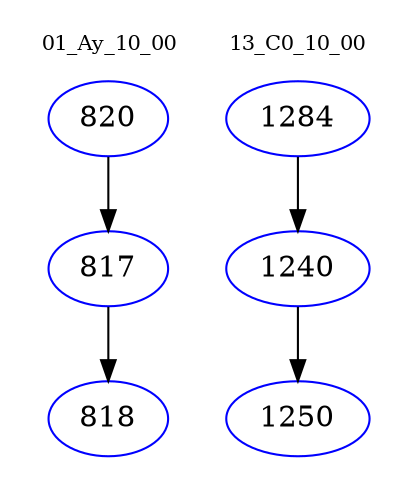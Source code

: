 digraph{
subgraph cluster_0 {
color = white
label = "01_Ay_10_00";
fontsize=10;
T0_820 [label="820", color="blue"]
T0_820 -> T0_817 [color="black"]
T0_817 [label="817", color="blue"]
T0_817 -> T0_818 [color="black"]
T0_818 [label="818", color="blue"]
}
subgraph cluster_1 {
color = white
label = "13_C0_10_00";
fontsize=10;
T1_1284 [label="1284", color="blue"]
T1_1284 -> T1_1240 [color="black"]
T1_1240 [label="1240", color="blue"]
T1_1240 -> T1_1250 [color="black"]
T1_1250 [label="1250", color="blue"]
}
}
